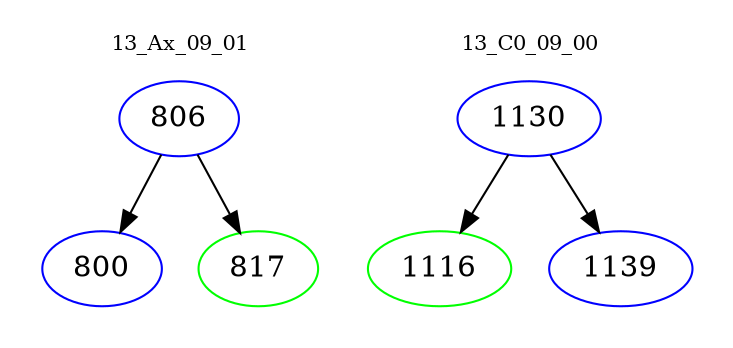 digraph{
subgraph cluster_0 {
color = white
label = "13_Ax_09_01";
fontsize=10;
T0_806 [label="806", color="blue"]
T0_806 -> T0_800 [color="black"]
T0_800 [label="800", color="blue"]
T0_806 -> T0_817 [color="black"]
T0_817 [label="817", color="green"]
}
subgraph cluster_1 {
color = white
label = "13_C0_09_00";
fontsize=10;
T1_1130 [label="1130", color="blue"]
T1_1130 -> T1_1116 [color="black"]
T1_1116 [label="1116", color="green"]
T1_1130 -> T1_1139 [color="black"]
T1_1139 [label="1139", color="blue"]
}
}
